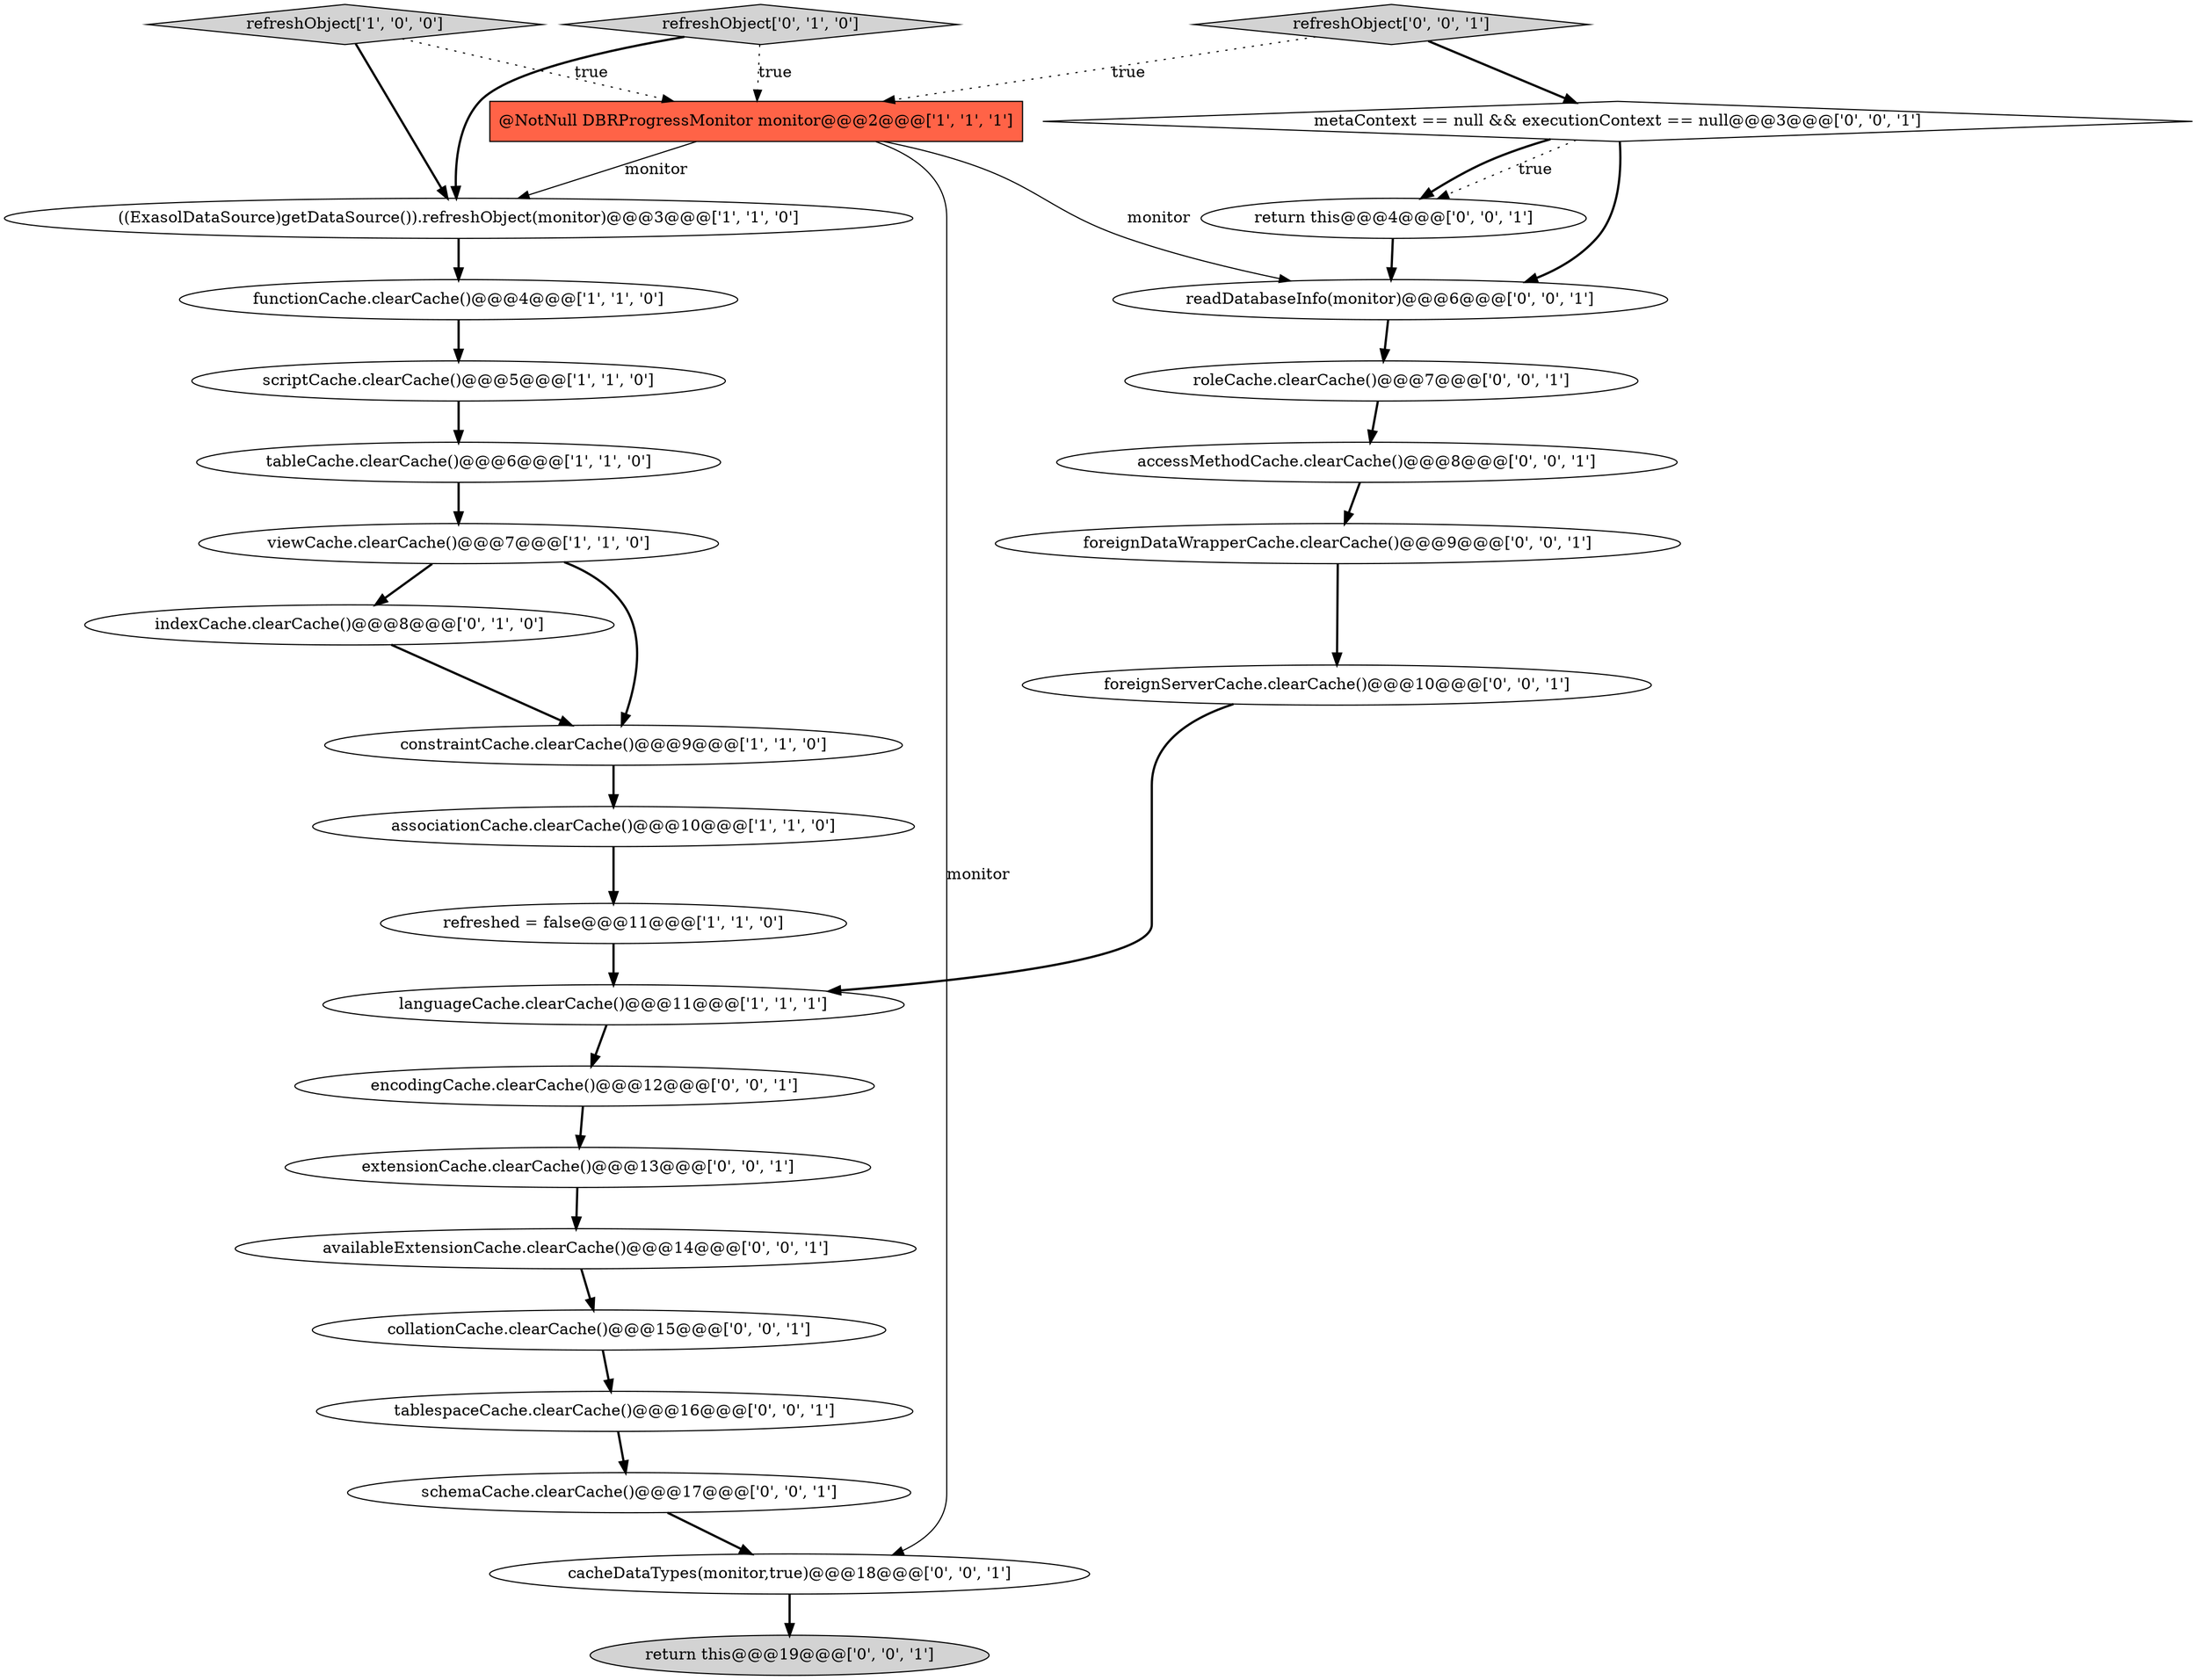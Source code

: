 digraph {
24 [style = filled, label = "return this@@@19@@@['0', '0', '1']", fillcolor = lightgray, shape = ellipse image = "AAA0AAABBB3BBB"];
28 [style = filled, label = "extensionCache.clearCache()@@@13@@@['0', '0', '1']", fillcolor = white, shape = ellipse image = "AAA0AAABBB3BBB"];
16 [style = filled, label = "encodingCache.clearCache()@@@12@@@['0', '0', '1']", fillcolor = white, shape = ellipse image = "AAA0AAABBB3BBB"];
10 [style = filled, label = "refreshed = false@@@11@@@['1', '1', '0']", fillcolor = white, shape = ellipse image = "AAA0AAABBB1BBB"];
18 [style = filled, label = "tablespaceCache.clearCache()@@@16@@@['0', '0', '1']", fillcolor = white, shape = ellipse image = "AAA0AAABBB3BBB"];
12 [style = filled, label = "indexCache.clearCache()@@@8@@@['0', '1', '0']", fillcolor = white, shape = ellipse image = "AAA1AAABBB2BBB"];
2 [style = filled, label = "tableCache.clearCache()@@@6@@@['1', '1', '0']", fillcolor = white, shape = ellipse image = "AAA0AAABBB1BBB"];
5 [style = filled, label = "scriptCache.clearCache()@@@5@@@['1', '1', '0']", fillcolor = white, shape = ellipse image = "AAA0AAABBB1BBB"];
19 [style = filled, label = "foreignServerCache.clearCache()@@@10@@@['0', '0', '1']", fillcolor = white, shape = ellipse image = "AAA0AAABBB3BBB"];
4 [style = filled, label = "languageCache.clearCache()@@@11@@@['1', '1', '1']", fillcolor = white, shape = ellipse image = "AAA0AAABBB1BBB"];
9 [style = filled, label = "viewCache.clearCache()@@@7@@@['1', '1', '0']", fillcolor = white, shape = ellipse image = "AAA0AAABBB1BBB"];
1 [style = filled, label = "refreshObject['1', '0', '0']", fillcolor = lightgray, shape = diamond image = "AAA0AAABBB1BBB"];
11 [style = filled, label = "refreshObject['0', '1', '0']", fillcolor = lightgray, shape = diamond image = "AAA0AAABBB2BBB"];
17 [style = filled, label = "refreshObject['0', '0', '1']", fillcolor = lightgray, shape = diamond image = "AAA0AAABBB3BBB"];
6 [style = filled, label = "((ExasolDataSource)getDataSource()).refreshObject(monitor)@@@3@@@['1', '1', '0']", fillcolor = white, shape = ellipse image = "AAA0AAABBB1BBB"];
13 [style = filled, label = "schemaCache.clearCache()@@@17@@@['0', '0', '1']", fillcolor = white, shape = ellipse image = "AAA0AAABBB3BBB"];
20 [style = filled, label = "metaContext == null && executionContext == null@@@3@@@['0', '0', '1']", fillcolor = white, shape = diamond image = "AAA0AAABBB3BBB"];
27 [style = filled, label = "readDatabaseInfo(monitor)@@@6@@@['0', '0', '1']", fillcolor = white, shape = ellipse image = "AAA0AAABBB3BBB"];
0 [style = filled, label = "@NotNull DBRProgressMonitor monitor@@@2@@@['1', '1', '1']", fillcolor = tomato, shape = box image = "AAA0AAABBB1BBB"];
15 [style = filled, label = "accessMethodCache.clearCache()@@@8@@@['0', '0', '1']", fillcolor = white, shape = ellipse image = "AAA0AAABBB3BBB"];
21 [style = filled, label = "foreignDataWrapperCache.clearCache()@@@9@@@['0', '0', '1']", fillcolor = white, shape = ellipse image = "AAA0AAABBB3BBB"];
26 [style = filled, label = "return this@@@4@@@['0', '0', '1']", fillcolor = white, shape = ellipse image = "AAA0AAABBB3BBB"];
23 [style = filled, label = "roleCache.clearCache()@@@7@@@['0', '0', '1']", fillcolor = white, shape = ellipse image = "AAA0AAABBB3BBB"];
7 [style = filled, label = "constraintCache.clearCache()@@@9@@@['1', '1', '0']", fillcolor = white, shape = ellipse image = "AAA0AAABBB1BBB"];
14 [style = filled, label = "collationCache.clearCache()@@@15@@@['0', '0', '1']", fillcolor = white, shape = ellipse image = "AAA0AAABBB3BBB"];
3 [style = filled, label = "associationCache.clearCache()@@@10@@@['1', '1', '0']", fillcolor = white, shape = ellipse image = "AAA0AAABBB1BBB"];
22 [style = filled, label = "cacheDataTypes(monitor,true)@@@18@@@['0', '0', '1']", fillcolor = white, shape = ellipse image = "AAA0AAABBB3BBB"];
8 [style = filled, label = "functionCache.clearCache()@@@4@@@['1', '1', '0']", fillcolor = white, shape = ellipse image = "AAA0AAABBB1BBB"];
25 [style = filled, label = "availableExtensionCache.clearCache()@@@14@@@['0', '0', '1']", fillcolor = white, shape = ellipse image = "AAA0AAABBB3BBB"];
5->2 [style = bold, label=""];
12->7 [style = bold, label=""];
3->10 [style = bold, label=""];
20->27 [style = bold, label=""];
20->26 [style = dotted, label="true"];
23->15 [style = bold, label=""];
17->0 [style = dotted, label="true"];
8->5 [style = bold, label=""];
14->18 [style = bold, label=""];
0->22 [style = solid, label="monitor"];
4->16 [style = bold, label=""];
22->24 [style = bold, label=""];
1->0 [style = dotted, label="true"];
13->22 [style = bold, label=""];
18->13 [style = bold, label=""];
25->14 [style = bold, label=""];
27->23 [style = bold, label=""];
11->0 [style = dotted, label="true"];
15->21 [style = bold, label=""];
11->6 [style = bold, label=""];
17->20 [style = bold, label=""];
1->6 [style = bold, label=""];
6->8 [style = bold, label=""];
26->27 [style = bold, label=""];
7->3 [style = bold, label=""];
2->9 [style = bold, label=""];
21->19 [style = bold, label=""];
10->4 [style = bold, label=""];
19->4 [style = bold, label=""];
16->28 [style = bold, label=""];
0->6 [style = solid, label="monitor"];
0->27 [style = solid, label="monitor"];
20->26 [style = bold, label=""];
28->25 [style = bold, label=""];
9->12 [style = bold, label=""];
9->7 [style = bold, label=""];
}
